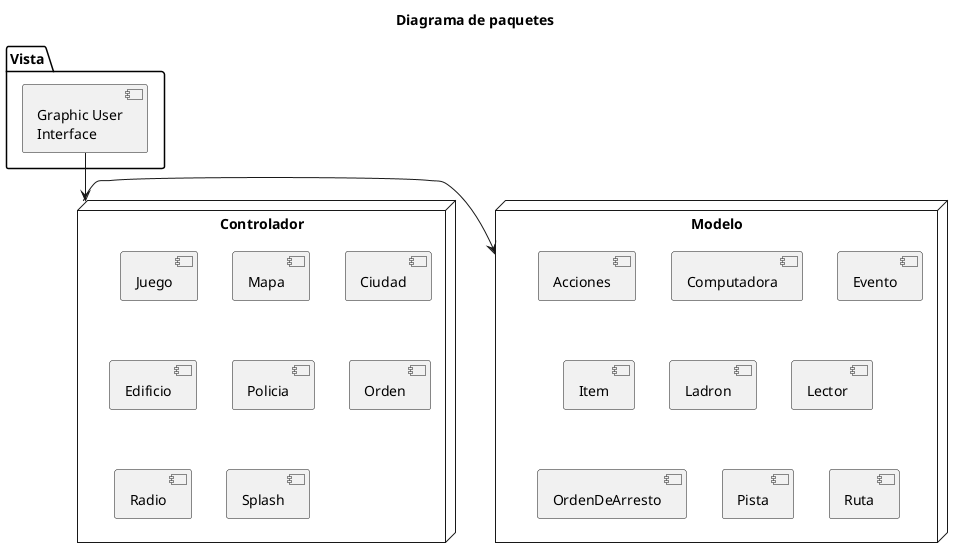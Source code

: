 @startuml

title Diagrama de paquetes

package "Vista" {
    component [Graphic User\nInterface] as GUI
}
 
node "Controlador" {
    [Juego] 
    [Mapa] 
    [Ciudad]
    [Edificio]  
    [Policia]
    [Orden]
    [Radio]
    [Splash] 
} 

node "Modelo" {
    [Acciones]
    [Ciudad]
    [Computadora]
    [Edificio]
    [Evento]
    [Item]
    [Juego]
    [Ladron]
    [Lector]
    [OrdenDeArresto]
    [Pista]
    [Policia]
    [Radio]
    [Ruta]
    
} 

GUI -down-> Controlador
Controlador -right-> Modelo

@enduml
